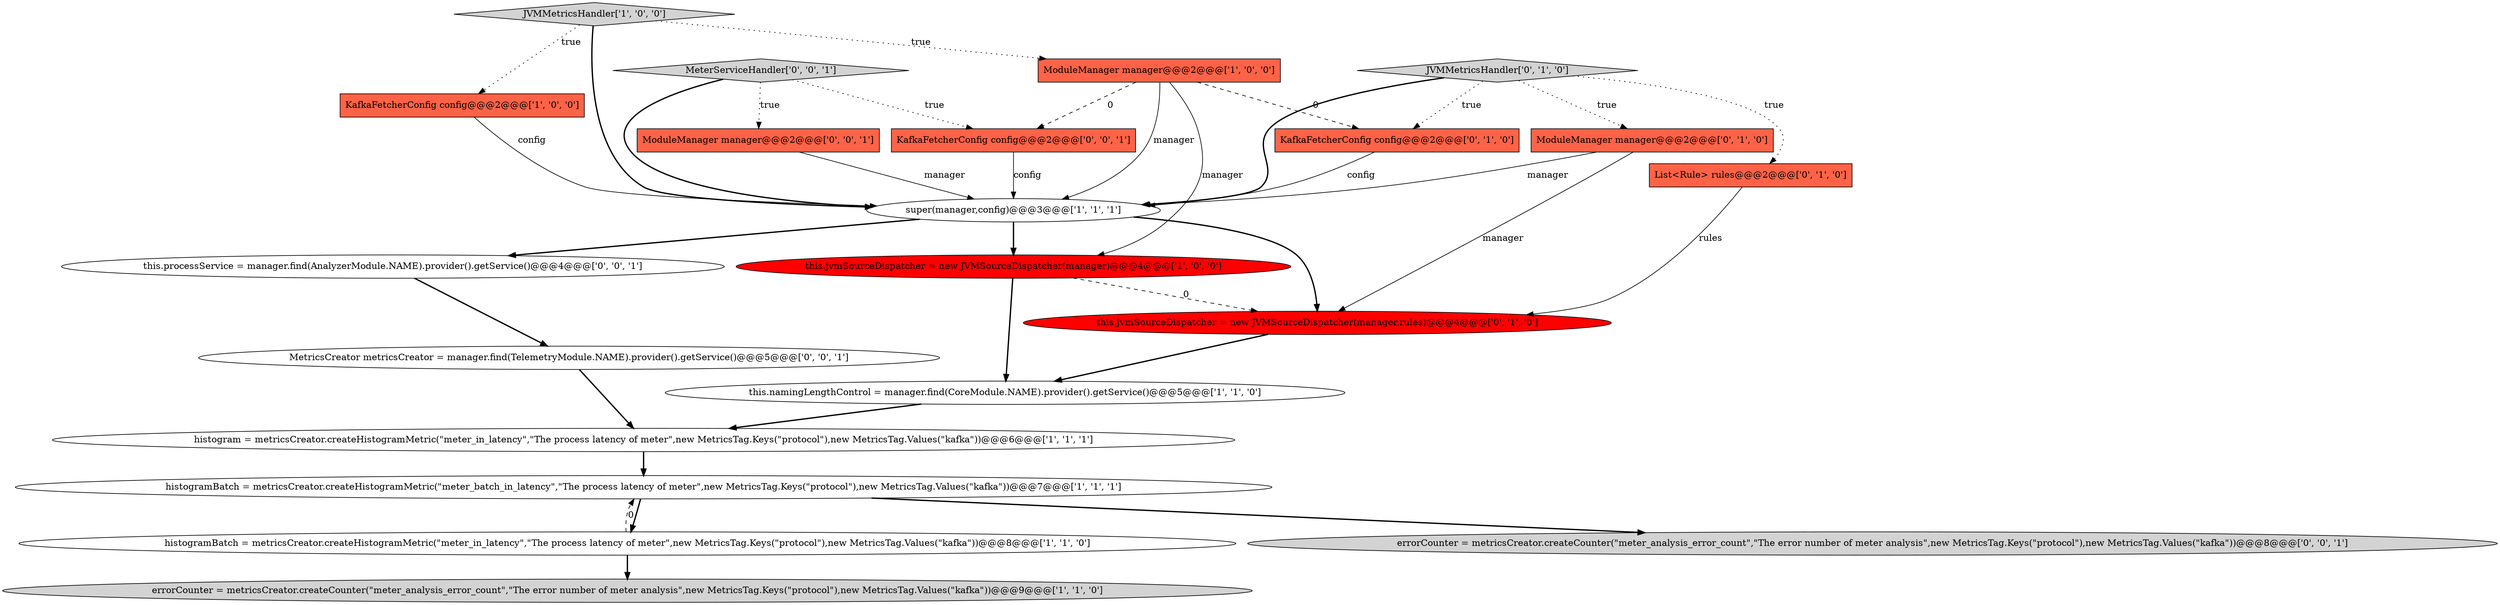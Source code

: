 digraph {
4 [style = filled, label = "this.jvmSourceDispatcher = new JVMSourceDispatcher(manager)@@@4@@@['1', '0', '0']", fillcolor = red, shape = ellipse image = "AAA1AAABBB1BBB"];
15 [style = filled, label = "this.processService = manager.find(AnalyzerModule.NAME).provider().getService()@@@4@@@['0', '0', '1']", fillcolor = white, shape = ellipse image = "AAA0AAABBB3BBB"];
2 [style = filled, label = "KafkaFetcherConfig config@@@2@@@['1', '0', '0']", fillcolor = tomato, shape = box image = "AAA0AAABBB1BBB"];
10 [style = filled, label = "ModuleManager manager@@@2@@@['0', '1', '0']", fillcolor = tomato, shape = box image = "AAA0AAABBB2BBB"];
0 [style = filled, label = "histogramBatch = metricsCreator.createHistogramMetric(\"meter_batch_in_latency\",\"The process latency of meter\",new MetricsTag.Keys(\"protocol\"),new MetricsTag.Values(\"kafka\"))@@@7@@@['1', '1', '1']", fillcolor = white, shape = ellipse image = "AAA0AAABBB1BBB"];
12 [style = filled, label = "JVMMetricsHandler['0', '1', '0']", fillcolor = lightgray, shape = diamond image = "AAA0AAABBB2BBB"];
16 [style = filled, label = "MetricsCreator metricsCreator = manager.find(TelemetryModule.NAME).provider().getService()@@@5@@@['0', '0', '1']", fillcolor = white, shape = ellipse image = "AAA0AAABBB3BBB"];
13 [style = filled, label = "this.jvmSourceDispatcher = new JVMSourceDispatcher(manager,rules)@@@4@@@['0', '1', '0']", fillcolor = red, shape = ellipse image = "AAA1AAABBB2BBB"];
1 [style = filled, label = "histogram = metricsCreator.createHistogramMetric(\"meter_in_latency\",\"The process latency of meter\",new MetricsTag.Keys(\"protocol\"),new MetricsTag.Values(\"kafka\"))@@@6@@@['1', '1', '1']", fillcolor = white, shape = ellipse image = "AAA0AAABBB1BBB"];
11 [style = filled, label = "List<Rule> rules@@@2@@@['0', '1', '0']", fillcolor = tomato, shape = box image = "AAA0AAABBB2BBB"];
7 [style = filled, label = "histogramBatch = metricsCreator.createHistogramMetric(\"meter_in_latency\",\"The process latency of meter\",new MetricsTag.Keys(\"protocol\"),new MetricsTag.Values(\"kafka\"))@@@8@@@['1', '1', '0']", fillcolor = white, shape = ellipse image = "AAA0AAABBB1BBB"];
14 [style = filled, label = "KafkaFetcherConfig config@@@2@@@['0', '1', '0']", fillcolor = tomato, shape = box image = "AAA1AAABBB2BBB"];
9 [style = filled, label = "JVMMetricsHandler['1', '0', '0']", fillcolor = lightgray, shape = diamond image = "AAA0AAABBB1BBB"];
18 [style = filled, label = "ModuleManager manager@@@2@@@['0', '0', '1']", fillcolor = tomato, shape = box image = "AAA0AAABBB3BBB"];
17 [style = filled, label = "MeterServiceHandler['0', '0', '1']", fillcolor = lightgray, shape = diamond image = "AAA0AAABBB3BBB"];
20 [style = filled, label = "KafkaFetcherConfig config@@@2@@@['0', '0', '1']", fillcolor = tomato, shape = box image = "AAA0AAABBB3BBB"];
5 [style = filled, label = "this.namingLengthControl = manager.find(CoreModule.NAME).provider().getService()@@@5@@@['1', '1', '0']", fillcolor = white, shape = ellipse image = "AAA0AAABBB1BBB"];
8 [style = filled, label = "ModuleManager manager@@@2@@@['1', '0', '0']", fillcolor = tomato, shape = box image = "AAA1AAABBB1BBB"];
6 [style = filled, label = "errorCounter = metricsCreator.createCounter(\"meter_analysis_error_count\",\"The error number of meter analysis\",new MetricsTag.Keys(\"protocol\"),new MetricsTag.Values(\"kafka\"))@@@9@@@['1', '1', '0']", fillcolor = lightgray, shape = ellipse image = "AAA0AAABBB1BBB"];
19 [style = filled, label = "errorCounter = metricsCreator.createCounter(\"meter_analysis_error_count\",\"The error number of meter analysis\",new MetricsTag.Keys(\"protocol\"),new MetricsTag.Values(\"kafka\"))@@@8@@@['0', '0', '1']", fillcolor = lightgray, shape = ellipse image = "AAA0AAABBB3BBB"];
3 [style = filled, label = "super(manager,config)@@@3@@@['1', '1', '1']", fillcolor = white, shape = ellipse image = "AAA0AAABBB1BBB"];
17->20 [style = dotted, label="true"];
17->18 [style = dotted, label="true"];
8->4 [style = solid, label="manager"];
0->19 [style = bold, label=""];
8->20 [style = dashed, label="0"];
3->15 [style = bold, label=""];
1->0 [style = bold, label=""];
8->14 [style = dashed, label="0"];
7->0 [style = dashed, label="0"];
15->16 [style = bold, label=""];
3->4 [style = bold, label=""];
14->3 [style = solid, label="config"];
0->7 [style = bold, label=""];
9->8 [style = dotted, label="true"];
12->11 [style = dotted, label="true"];
10->3 [style = solid, label="manager"];
2->3 [style = solid, label="config"];
5->1 [style = bold, label=""];
12->14 [style = dotted, label="true"];
20->3 [style = solid, label="config"];
11->13 [style = solid, label="rules"];
12->10 [style = dotted, label="true"];
16->1 [style = bold, label=""];
9->2 [style = dotted, label="true"];
7->6 [style = bold, label=""];
13->5 [style = bold, label=""];
3->13 [style = bold, label=""];
17->3 [style = bold, label=""];
9->3 [style = bold, label=""];
12->3 [style = bold, label=""];
10->13 [style = solid, label="manager"];
18->3 [style = solid, label="manager"];
4->13 [style = dashed, label="0"];
4->5 [style = bold, label=""];
8->3 [style = solid, label="manager"];
}
